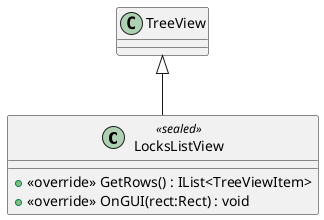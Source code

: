 @startuml
class LocksListView <<sealed>> {
    + <<override>> GetRows() : IList<TreeViewItem>
    + <<override>> OnGUI(rect:Rect) : void
}
TreeView <|-- LocksListView
@enduml
